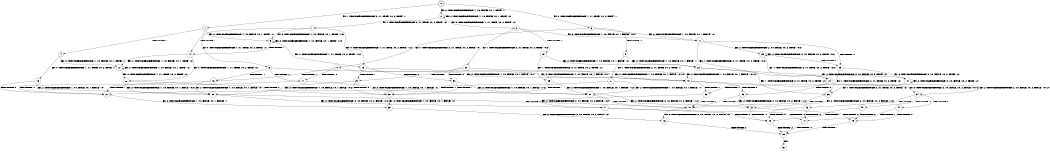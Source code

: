 digraph BCG {
size = "7, 10.5";
center = TRUE;
node [shape = circle];
0 [peripheries = 2];
0 -> 1 [label = "EX !1 !ATOMIC_EXCH_BRANCH (2, +1, TRUE, +0, 2, TRUE) !::"];
0 -> 2 [label = "EX !2 !ATOMIC_EXCH_BRANCH (1, +0, FALSE, +0, 1, TRUE) !::"];
0 -> 3 [label = "EX !0 !ATOMIC_EXCH_BRANCH (1, +1, TRUE, +0, 2, TRUE) !::"];
1 -> 4 [label = "TERMINATE !1"];
1 -> 5 [label = "EX !2 !ATOMIC_EXCH_BRANCH (1, +0, FALSE, +0, 1, TRUE) !:1:"];
1 -> 6 [label = "EX !0 !ATOMIC_EXCH_BRANCH (1, +1, TRUE, +0, 2, TRUE) !:1:"];
2 -> 7 [label = "EX !1 !ATOMIC_EXCH_BRANCH (2, +1, TRUE, +0, 2, TRUE) !:2:"];
2 -> 8 [label = "EX !0 !ATOMIC_EXCH_BRANCH (1, +1, TRUE, +0, 2, TRUE) !:2:"];
2 -> 2 [label = "EX !2 !ATOMIC_EXCH_BRANCH (1, +0, FALSE, +0, 1, TRUE) !:2:"];
3 -> 9 [label = "TERMINATE !0"];
3 -> 10 [label = "EX !1 !ATOMIC_EXCH_BRANCH (2, +1, TRUE, +0, 2, TRUE) !:0:"];
3 -> 11 [label = "EX !2 !ATOMIC_EXCH_BRANCH (1, +0, FALSE, +0, 1, FALSE) !:0:"];
4 -> 12 [label = "EX !2 !ATOMIC_EXCH_BRANCH (1, +0, FALSE, +0, 1, TRUE) !::"];
4 -> 13 [label = "EX !0 !ATOMIC_EXCH_BRANCH (1, +1, TRUE, +0, 2, TRUE) !::"];
5 -> 14 [label = "TERMINATE !1"];
5 -> 15 [label = "EX !0 !ATOMIC_EXCH_BRANCH (1, +1, TRUE, +0, 2, TRUE) !:1:2:"];
5 -> 5 [label = "EX !2 !ATOMIC_EXCH_BRANCH (1, +0, FALSE, +0, 1, TRUE) !:1:2:"];
6 -> 16 [label = "TERMINATE !1"];
6 -> 17 [label = "TERMINATE !0"];
6 -> 18 [label = "EX !2 !ATOMIC_EXCH_BRANCH (1, +0, FALSE, +0, 1, FALSE) !:0:1:"];
7 -> 14 [label = "TERMINATE !1"];
7 -> 15 [label = "EX !0 !ATOMIC_EXCH_BRANCH (1, +1, TRUE, +0, 2, TRUE) !:1:2:"];
7 -> 5 [label = "EX !2 !ATOMIC_EXCH_BRANCH (1, +0, FALSE, +0, 1, TRUE) !:1:2:"];
8 -> 19 [label = "TERMINATE !0"];
8 -> 20 [label = "EX !1 !ATOMIC_EXCH_BRANCH (2, +1, TRUE, +0, 2, TRUE) !:0:2:"];
8 -> 11 [label = "EX !2 !ATOMIC_EXCH_BRANCH (1, +0, FALSE, +0, 1, FALSE) !:0:2:"];
9 -> 21 [label = "EX !1 !ATOMIC_EXCH_BRANCH (2, +1, TRUE, +0, 2, TRUE) !::"];
9 -> 22 [label = "EX !2 !ATOMIC_EXCH_BRANCH (1, +0, FALSE, +0, 1, FALSE) !::"];
10 -> 16 [label = "TERMINATE !1"];
10 -> 17 [label = "TERMINATE !0"];
10 -> 18 [label = "EX !2 !ATOMIC_EXCH_BRANCH (1, +0, FALSE, +0, 1, FALSE) !:0:1:"];
11 -> 23 [label = "TERMINATE !0"];
11 -> 24 [label = "EX !1 !ATOMIC_EXCH_BRANCH (2, +1, TRUE, +0, 2, TRUE) !:0:2:"];
11 -> 25 [label = "EX !2 !ATOMIC_EXCH_BRANCH (2, +0, FALSE, +0, 2, TRUE) !:0:2:"];
12 -> 26 [label = "EX !0 !ATOMIC_EXCH_BRANCH (1, +1, TRUE, +0, 2, TRUE) !:2:"];
12 -> 12 [label = "EX !2 !ATOMIC_EXCH_BRANCH (1, +0, FALSE, +0, 1, TRUE) !:2:"];
13 -> 27 [label = "TERMINATE !0"];
13 -> 28 [label = "EX !2 !ATOMIC_EXCH_BRANCH (1, +0, FALSE, +0, 1, FALSE) !:0:"];
14 -> 12 [label = "EX !2 !ATOMIC_EXCH_BRANCH (1, +0, FALSE, +0, 1, TRUE) !:2:"];
14 -> 26 [label = "EX !0 !ATOMIC_EXCH_BRANCH (1, +1, TRUE, +0, 2, TRUE) !:2:"];
15 -> 29 [label = "TERMINATE !1"];
15 -> 30 [label = "TERMINATE !0"];
15 -> 18 [label = "EX !2 !ATOMIC_EXCH_BRANCH (1, +0, FALSE, +0, 1, FALSE) !:0:1:2:"];
16 -> 27 [label = "TERMINATE !0"];
16 -> 28 [label = "EX !2 !ATOMIC_EXCH_BRANCH (1, +0, FALSE, +0, 1, FALSE) !:0:"];
17 -> 27 [label = "TERMINATE !1"];
17 -> 31 [label = "EX !2 !ATOMIC_EXCH_BRANCH (1, +0, FALSE, +0, 1, FALSE) !:1:"];
18 -> 32 [label = "TERMINATE !1"];
18 -> 33 [label = "TERMINATE !0"];
18 -> 34 [label = "EX !2 !ATOMIC_EXCH_BRANCH (2, +0, FALSE, +0, 2, FALSE) !:0:1:2:"];
19 -> 22 [label = "EX !2 !ATOMIC_EXCH_BRANCH (1, +0, FALSE, +0, 1, FALSE) !:2:"];
19 -> 35 [label = "EX !1 !ATOMIC_EXCH_BRANCH (2, +1, TRUE, +0, 2, TRUE) !:2:"];
20 -> 29 [label = "TERMINATE !1"];
20 -> 30 [label = "TERMINATE !0"];
20 -> 18 [label = "EX !2 !ATOMIC_EXCH_BRANCH (1, +0, FALSE, +0, 1, FALSE) !:0:1:2:"];
21 -> 27 [label = "TERMINATE !1"];
21 -> 31 [label = "EX !2 !ATOMIC_EXCH_BRANCH (1, +0, FALSE, +0, 1, FALSE) !:1:"];
22 -> 36 [label = "EX !1 !ATOMIC_EXCH_BRANCH (2, +1, TRUE, +0, 2, TRUE) !:2:"];
22 -> 37 [label = "EX !2 !ATOMIC_EXCH_BRANCH (2, +0, FALSE, +0, 2, TRUE) !:2:"];
23 -> 37 [label = "EX !2 !ATOMIC_EXCH_BRANCH (2, +0, FALSE, +0, 2, TRUE) !:2:"];
23 -> 36 [label = "EX !1 !ATOMIC_EXCH_BRANCH (2, +1, TRUE, +0, 2, TRUE) !:2:"];
24 -> 32 [label = "TERMINATE !1"];
24 -> 33 [label = "TERMINATE !0"];
24 -> 34 [label = "EX !2 !ATOMIC_EXCH_BRANCH (2, +0, FALSE, +0, 2, FALSE) !:0:1:2:"];
25 -> 23 [label = "TERMINATE !0"];
25 -> 24 [label = "EX !1 !ATOMIC_EXCH_BRANCH (2, +1, TRUE, +0, 2, TRUE) !:0:2:"];
25 -> 25 [label = "EX !2 !ATOMIC_EXCH_BRANCH (2, +0, FALSE, +0, 2, TRUE) !:0:2:"];
26 -> 38 [label = "TERMINATE !0"];
26 -> 28 [label = "EX !2 !ATOMIC_EXCH_BRANCH (1, +0, FALSE, +0, 1, FALSE) !:0:2:"];
27 -> 39 [label = "EX !2 !ATOMIC_EXCH_BRANCH (1, +0, FALSE, +0, 1, FALSE) !::"];
28 -> 40 [label = "TERMINATE !0"];
28 -> 41 [label = "EX !2 !ATOMIC_EXCH_BRANCH (2, +0, FALSE, +0, 2, FALSE) !:0:2:"];
29 -> 28 [label = "EX !2 !ATOMIC_EXCH_BRANCH (1, +0, FALSE, +0, 1, FALSE) !:0:2:"];
29 -> 38 [label = "TERMINATE !0"];
30 -> 31 [label = "EX !2 !ATOMIC_EXCH_BRANCH (1, +0, FALSE, +0, 1, FALSE) !:1:2:"];
30 -> 38 [label = "TERMINATE !1"];
31 -> 40 [label = "TERMINATE !1"];
31 -> 42 [label = "EX !2 !ATOMIC_EXCH_BRANCH (2, +0, FALSE, +0, 2, FALSE) !:1:2:"];
32 -> 41 [label = "EX !2 !ATOMIC_EXCH_BRANCH (2, +0, FALSE, +0, 2, FALSE) !:0:2:"];
32 -> 40 [label = "TERMINATE !0"];
33 -> 42 [label = "EX !2 !ATOMIC_EXCH_BRANCH (2, +0, FALSE, +0, 2, FALSE) !:1:2:"];
33 -> 40 [label = "TERMINATE !1"];
34 -> 43 [label = "TERMINATE !1"];
34 -> 44 [label = "TERMINATE !2"];
34 -> 45 [label = "TERMINATE !0"];
35 -> 38 [label = "TERMINATE !1"];
35 -> 31 [label = "EX !2 !ATOMIC_EXCH_BRANCH (1, +0, FALSE, +0, 1, FALSE) !:1:2:"];
36 -> 40 [label = "TERMINATE !1"];
36 -> 42 [label = "EX !2 !ATOMIC_EXCH_BRANCH (2, +0, FALSE, +0, 2, FALSE) !:1:2:"];
37 -> 36 [label = "EX !1 !ATOMIC_EXCH_BRANCH (2, +1, TRUE, +0, 2, TRUE) !:2:"];
37 -> 37 [label = "EX !2 !ATOMIC_EXCH_BRANCH (2, +0, FALSE, +0, 2, TRUE) !:2:"];
38 -> 39 [label = "EX !2 !ATOMIC_EXCH_BRANCH (1, +0, FALSE, +0, 1, FALSE) !:2:"];
39 -> 46 [label = "EX !2 !ATOMIC_EXCH_BRANCH (2, +0, FALSE, +0, 2, FALSE) !:2:"];
40 -> 46 [label = "EX !2 !ATOMIC_EXCH_BRANCH (2, +0, FALSE, +0, 2, FALSE) !:2:"];
41 -> 47 [label = "TERMINATE !2"];
41 -> 48 [label = "TERMINATE !0"];
42 -> 48 [label = "TERMINATE !1"];
42 -> 49 [label = "TERMINATE !2"];
43 -> 47 [label = "TERMINATE !2"];
43 -> 48 [label = "TERMINATE !0"];
44 -> 47 [label = "TERMINATE !1"];
44 -> 49 [label = "TERMINATE !0"];
45 -> 48 [label = "TERMINATE !1"];
45 -> 49 [label = "TERMINATE !2"];
46 -> 50 [label = "TERMINATE !2"];
47 -> 50 [label = "TERMINATE !0"];
48 -> 50 [label = "TERMINATE !2"];
49 -> 50 [label = "TERMINATE !1"];
50 -> 51 [label = "exit"];
}
